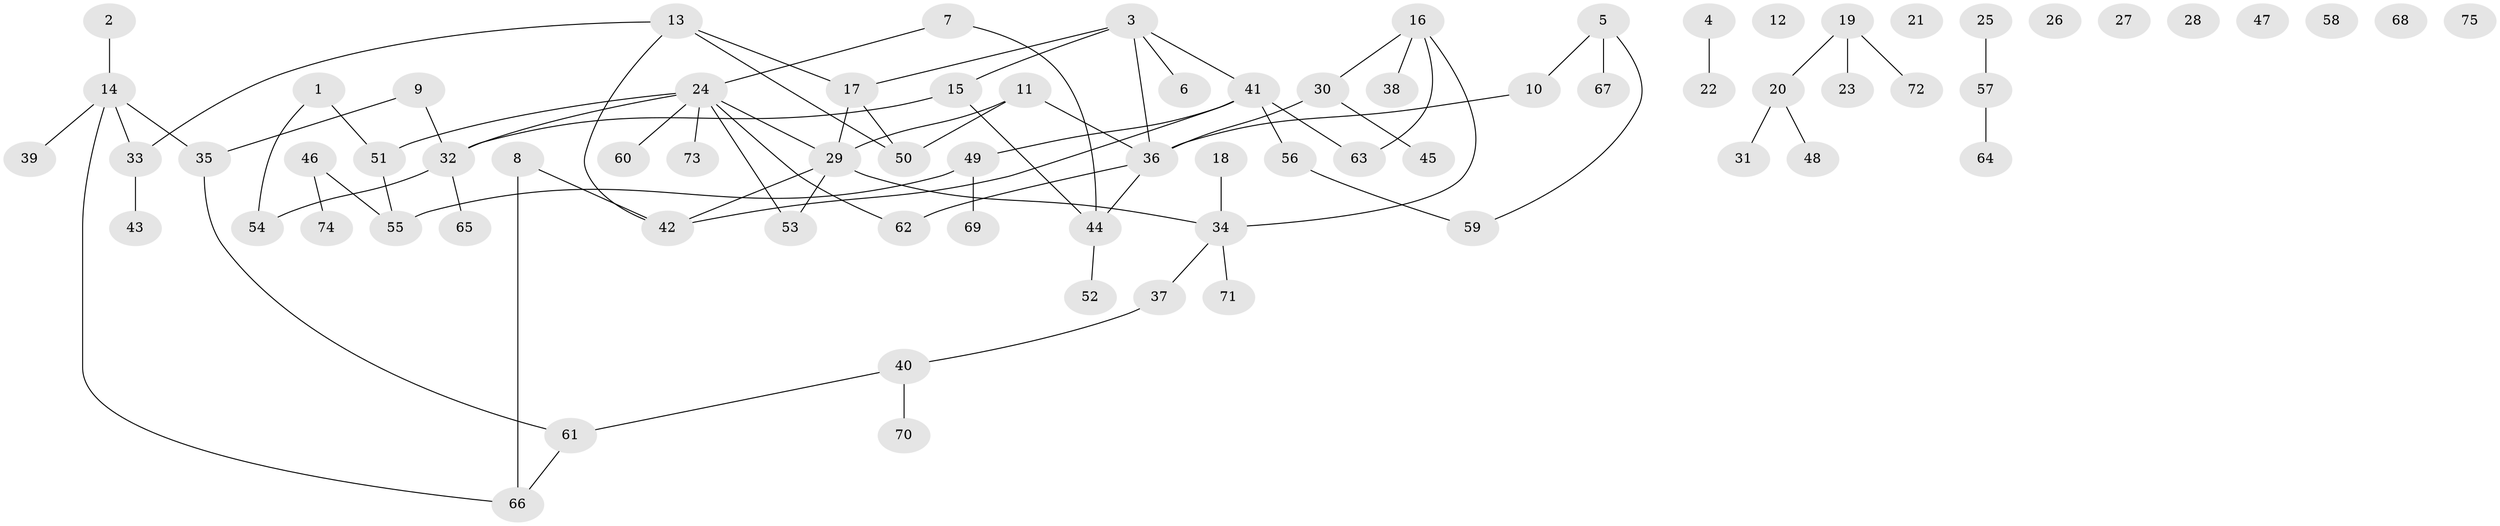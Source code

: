 // coarse degree distribution, {1: 0.3076923076923077, 8: 0.038461538461538464, 2: 0.17307692307692307, 4: 0.1346153846153846, 0: 0.19230769230769232, 3: 0.09615384615384616, 5: 0.038461538461538464, 7: 0.019230769230769232}
// Generated by graph-tools (version 1.1) at 2025/16/03/04/25 18:16:27]
// undirected, 75 vertices, 81 edges
graph export_dot {
graph [start="1"]
  node [color=gray90,style=filled];
  1;
  2;
  3;
  4;
  5;
  6;
  7;
  8;
  9;
  10;
  11;
  12;
  13;
  14;
  15;
  16;
  17;
  18;
  19;
  20;
  21;
  22;
  23;
  24;
  25;
  26;
  27;
  28;
  29;
  30;
  31;
  32;
  33;
  34;
  35;
  36;
  37;
  38;
  39;
  40;
  41;
  42;
  43;
  44;
  45;
  46;
  47;
  48;
  49;
  50;
  51;
  52;
  53;
  54;
  55;
  56;
  57;
  58;
  59;
  60;
  61;
  62;
  63;
  64;
  65;
  66;
  67;
  68;
  69;
  70;
  71;
  72;
  73;
  74;
  75;
  1 -- 51;
  1 -- 54;
  2 -- 14;
  3 -- 6;
  3 -- 15;
  3 -- 17;
  3 -- 36;
  3 -- 41;
  4 -- 22;
  5 -- 10;
  5 -- 59;
  5 -- 67;
  7 -- 24;
  7 -- 44;
  8 -- 42;
  8 -- 66;
  9 -- 32;
  9 -- 35;
  10 -- 36;
  11 -- 29;
  11 -- 36;
  11 -- 50;
  13 -- 17;
  13 -- 33;
  13 -- 42;
  13 -- 50;
  14 -- 33;
  14 -- 35;
  14 -- 39;
  14 -- 66;
  15 -- 32;
  15 -- 44;
  16 -- 30;
  16 -- 34;
  16 -- 38;
  16 -- 63;
  17 -- 29;
  17 -- 50;
  18 -- 34;
  19 -- 20;
  19 -- 23;
  19 -- 72;
  20 -- 31;
  20 -- 48;
  24 -- 29;
  24 -- 32;
  24 -- 51;
  24 -- 53;
  24 -- 60;
  24 -- 62;
  24 -- 73;
  25 -- 57;
  29 -- 34;
  29 -- 42;
  29 -- 53;
  30 -- 36;
  30 -- 45;
  32 -- 54;
  32 -- 65;
  33 -- 43;
  34 -- 37;
  34 -- 71;
  35 -- 61;
  36 -- 44;
  36 -- 62;
  37 -- 40;
  40 -- 61;
  40 -- 70;
  41 -- 42;
  41 -- 49;
  41 -- 56;
  41 -- 63;
  44 -- 52;
  46 -- 55;
  46 -- 74;
  49 -- 55;
  49 -- 69;
  51 -- 55;
  56 -- 59;
  57 -- 64;
  61 -- 66;
}
